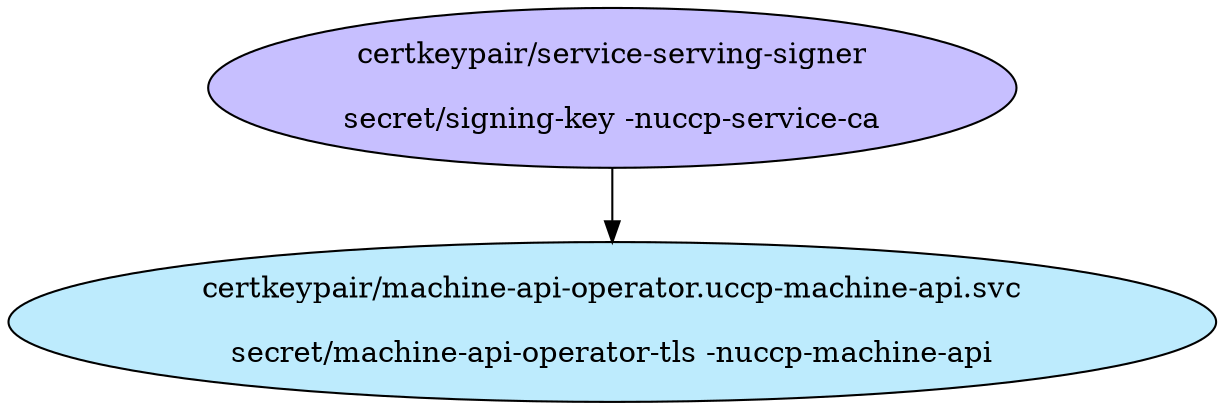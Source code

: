 digraph "Local Certificate" {
  // Node definitions.
  1 [
    label="certkeypair/service-serving-signer\n\nsecret/signing-key -nuccp-service-ca\n"
    style=filled
    fillcolor="#c7bfff"
  ];
  24 [
    label="certkeypair/machine-api-operator.uccp-machine-api.svc\n\nsecret/machine-api-operator-tls -nuccp-machine-api\n"
    style=filled
    fillcolor="#bdebfd"
  ];

  // Edge definitions.
  1 -> 24;
}